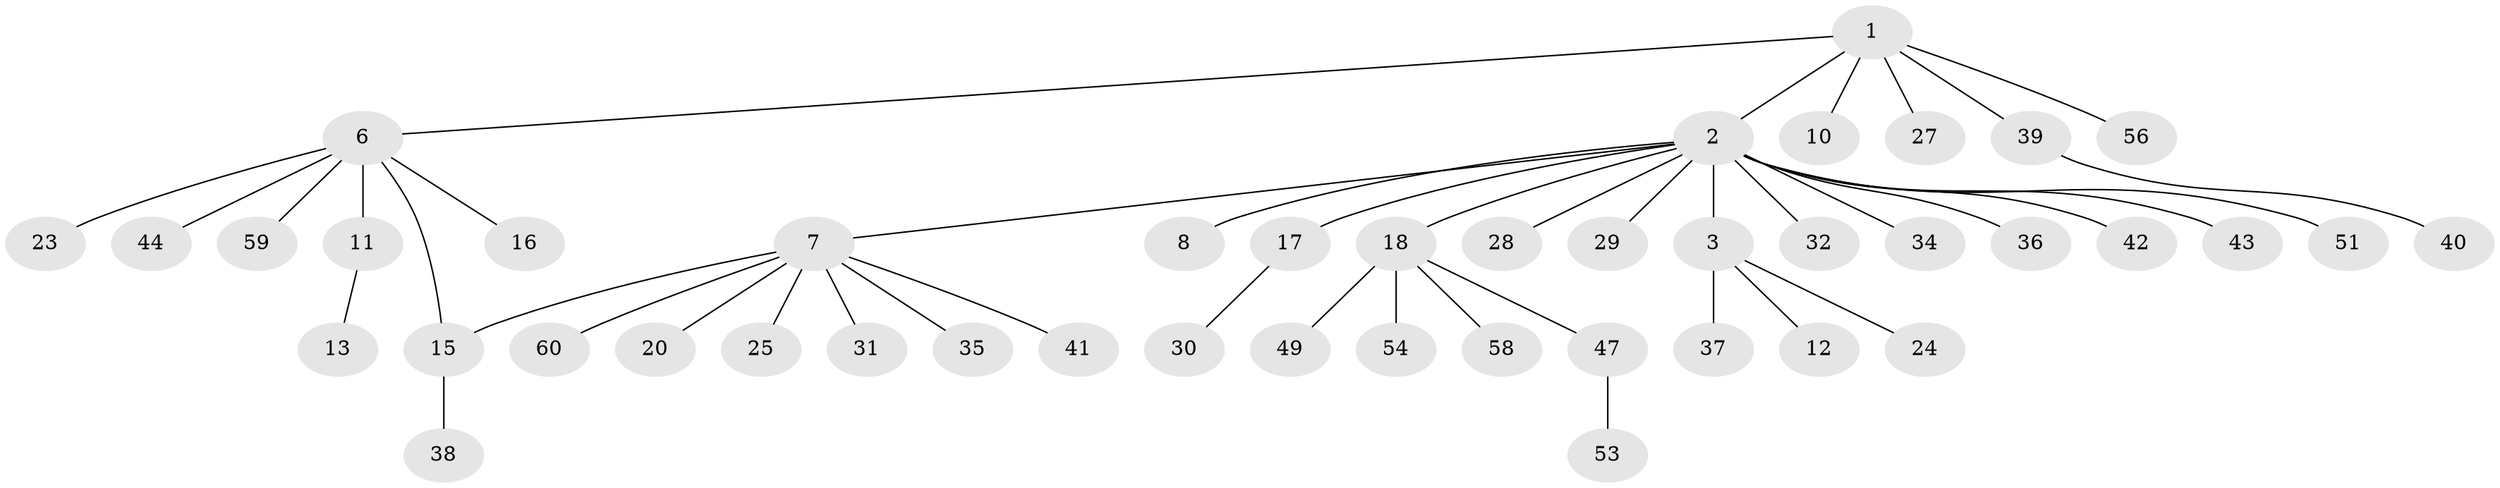 // Generated by graph-tools (version 1.1) at 2025/51/02/27/25 19:51:56]
// undirected, 44 vertices, 44 edges
graph export_dot {
graph [start="1"]
  node [color=gray90,style=filled];
  1 [super="+21"];
  2 [super="+5"];
  3 [super="+4"];
  6 [super="+9"];
  7 [super="+22"];
  8 [super="+48"];
  10;
  11 [super="+14"];
  12 [super="+45"];
  13 [super="+19"];
  15 [super="+33"];
  16;
  17 [super="+26"];
  18 [super="+46"];
  20;
  23;
  24;
  25;
  27;
  28 [super="+55"];
  29 [super="+61"];
  30;
  31;
  32;
  34 [super="+52"];
  35;
  36;
  37;
  38;
  39;
  40 [super="+57"];
  41;
  42;
  43;
  44 [super="+50"];
  47;
  49;
  51;
  53;
  54;
  56;
  58;
  59;
  60;
  1 -- 2;
  1 -- 6;
  1 -- 10;
  1 -- 56;
  1 -- 27;
  1 -- 39;
  2 -- 3;
  2 -- 7;
  2 -- 29;
  2 -- 32;
  2 -- 34;
  2 -- 36;
  2 -- 8;
  2 -- 42;
  2 -- 43;
  2 -- 17;
  2 -- 18;
  2 -- 51;
  2 -- 28;
  3 -- 24;
  3 -- 37;
  3 -- 12;
  6 -- 11;
  6 -- 16;
  6 -- 23;
  6 -- 44;
  6 -- 59;
  6 -- 15;
  7 -- 15;
  7 -- 20;
  7 -- 25;
  7 -- 31;
  7 -- 35;
  7 -- 41;
  7 -- 60;
  11 -- 13;
  15 -- 38;
  17 -- 30;
  18 -- 47;
  18 -- 49;
  18 -- 54;
  18 -- 58;
  39 -- 40;
  47 -- 53;
}
